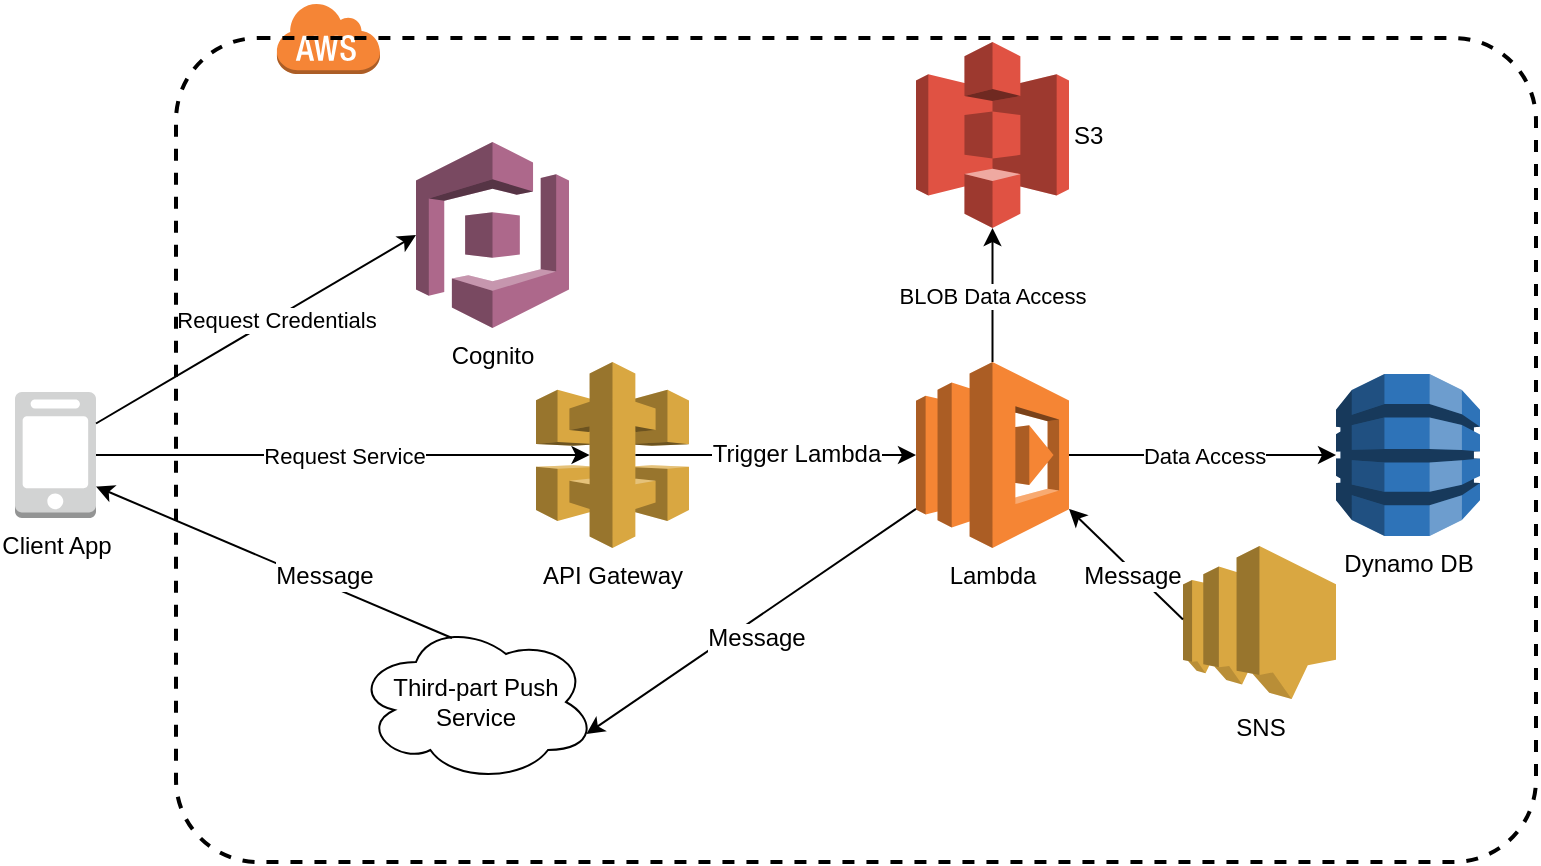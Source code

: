 <mxfile version="10.9.8" type="github"><diagram name="Page-1" id="75ae5057-2f1f-a65a-41a6-c58fb5237df7"><mxGraphModel dx="786" dy="469" grid="1" gridSize="10" guides="1" tooltips="1" connect="1" arrows="1" fold="1" page="1" pageScale="1" pageWidth="1100" pageHeight="850" background="#ffffff" math="0" shadow="0"><root><mxCell id="0"/><mxCell id="1" parent="0"/><mxCell id="8RcPRZtqM2mZ0UA2302J-1" value="Client App" style="outlineConnect=0;dashed=0;verticalLabelPosition=bottom;verticalAlign=top;align=center;html=1;shape=mxgraph.aws3.mobile_client;fillColor=#D2D3D3;gradientColor=none;" parent="1" vertex="1"><mxGeometry x="9.5" y="375" width="40.5" height="63" as="geometry"/></mxCell><mxCell id="8RcPRZtqM2mZ0UA2302J-2" value="API Gateway&lt;br&gt;&lt;br&gt;" style="outlineConnect=0;dashed=0;verticalLabelPosition=bottom;verticalAlign=top;align=center;html=1;shape=mxgraph.aws3.api_gateway;fillColor=#D9A741;gradientColor=none;" parent="1" vertex="1"><mxGeometry x="270" y="360" width="76.5" height="93" as="geometry"/></mxCell><mxCell id="8RcPRZtqM2mZ0UA2302J-3" value="Dynamo DB" style="outlineConnect=0;dashed=0;verticalLabelPosition=bottom;verticalAlign=top;align=center;html=1;shape=mxgraph.aws3.dynamo_db;fillColor=#2E73B8;gradientColor=none;" parent="1" vertex="1"><mxGeometry x="670" y="366" width="72" height="81" as="geometry"/></mxCell><mxCell id="8RcPRZtqM2mZ0UA2302J-4" value="SNS" style="outlineConnect=0;dashed=0;verticalLabelPosition=bottom;verticalAlign=top;align=center;html=1;shape=mxgraph.aws3.sns;fillColor=#D9A741;gradientColor=none;" parent="1" vertex="1"><mxGeometry x="593.5" y="452" width="76.5" height="76.5" as="geometry"/></mxCell><mxCell id="8RcPRZtqM2mZ0UA2302J-26" value="Lambda" style="outlineConnect=0;dashed=0;verticalLabelPosition=bottom;verticalAlign=top;align=center;html=1;shape=mxgraph.aws3.lambda;fillColor=#F58534;gradientColor=none;" parent="1" vertex="1"><mxGeometry x="460" y="360" width="76.5" height="93" as="geometry"/></mxCell><mxCell id="8RcPRZtqM2mZ0UA2302J-32" value="" style="outlineConnect=0;dashed=0;verticalLabelPosition=bottom;verticalAlign=top;align=center;html=1;shape=mxgraph.aws3.s3;fillColor=#E05243;gradientColor=none;" parent="1" vertex="1"><mxGeometry x="460" y="200" width="76.5" height="93" as="geometry"/></mxCell><mxCell id="8RcPRZtqM2mZ0UA2302J-34" value="S3" style="text;html=1;resizable=0;points=[];autosize=1;align=left;verticalAlign=top;spacingTop=-4;" parent="1" vertex="1"><mxGeometry x="536.5" y="236.5" width="30" height="20" as="geometry"/></mxCell><mxCell id="8RcPRZtqM2mZ0UA2302J-37" value="" style="dashed=0;html=1;shape=mxgraph.aws3.cloud;fillColor=#F58536;gradientColor=none;dashed=0;" parent="1" vertex="1"><mxGeometry x="140" y="180" width="52" height="36" as="geometry"/></mxCell><mxCell id="Glsf8TkpHgz2WGcAoV27-1" value="Third-part Push Service" style="ellipse;shape=cloud;whiteSpace=wrap;html=1;" parent="1" vertex="1"><mxGeometry x="180" y="490" width="120" height="80" as="geometry"/></mxCell><mxCell id="Glsf8TkpHgz2WGcAoV27-2" value="" style="endArrow=classic;html=1;entryX=1;entryY=0.79;entryDx=0;entryDy=0;entryPerimeter=0;exitX=0;exitY=0.48;exitDx=0;exitDy=0;exitPerimeter=0;" parent="1" source="8RcPRZtqM2mZ0UA2302J-4" target="8RcPRZtqM2mZ0UA2302J-26" edge="1"><mxGeometry width="50" height="50" relative="1" as="geometry"><mxPoint x="230" y="570" as="sourcePoint"/><mxPoint x="280" y="520" as="targetPoint"/></mxGeometry></mxCell><mxCell id="Glsf8TkpHgz2WGcAoV27-12" value="Message" style="text;html=1;resizable=0;points=[];align=center;verticalAlign=middle;labelBackgroundColor=#ffffff;" parent="Glsf8TkpHgz2WGcAoV27-2" vertex="1" connectable="0"><mxGeometry x="0.029" y="1" relative="1" as="geometry"><mxPoint x="4" y="6" as="offset"/></mxGeometry></mxCell><mxCell id="Glsf8TkpHgz2WGcAoV27-3" value="" style="endArrow=classic;html=1;entryX=1;entryY=0.75;entryDx=0;entryDy=0;entryPerimeter=0;exitX=0.4;exitY=0.1;exitDx=0;exitDy=0;exitPerimeter=0;" parent="1" source="Glsf8TkpHgz2WGcAoV27-1" target="8RcPRZtqM2mZ0UA2302J-1" edge="1"><mxGeometry width="50" height="50" relative="1" as="geometry"><mxPoint x="30" y="540" as="sourcePoint"/><mxPoint x="80" y="490" as="targetPoint"/></mxGeometry></mxCell><mxCell id="Glsf8TkpHgz2WGcAoV27-13" value="Message" style="text;html=1;resizable=0;points=[];align=center;verticalAlign=middle;labelBackgroundColor=#ffffff;" parent="Glsf8TkpHgz2WGcAoV27-3" vertex="1" connectable="0"><mxGeometry x="-0.278" relative="1" as="geometry"><mxPoint y="-4" as="offset"/></mxGeometry></mxCell><mxCell id="Glsf8TkpHgz2WGcAoV27-6" value="Request Service" style="endArrow=classic;html=1;exitX=1;exitY=0.5;exitDx=0;exitDy=0;exitPerimeter=0;entryX=0.35;entryY=0.5;entryDx=0;entryDy=0;entryPerimeter=0;" parent="1" source="8RcPRZtqM2mZ0UA2302J-1" target="8RcPRZtqM2mZ0UA2302J-2" edge="1"><mxGeometry width="50" height="50" relative="1" as="geometry"><mxPoint x="110" y="410" as="sourcePoint"/><mxPoint x="160" y="360" as="targetPoint"/></mxGeometry></mxCell><mxCell id="Glsf8TkpHgz2WGcAoV27-10" value="BLOB Data Access" style="endArrow=classic;html=1;entryX=0.5;entryY=1;entryDx=0;entryDy=0;entryPerimeter=0;exitX=0.5;exitY=0;exitDx=0;exitDy=0;exitPerimeter=0;" parent="1" source="8RcPRZtqM2mZ0UA2302J-26" target="8RcPRZtqM2mZ0UA2302J-32" edge="1"><mxGeometry width="50" height="50" relative="1" as="geometry"><mxPoint x="480" y="360" as="sourcePoint"/><mxPoint x="530" y="310" as="targetPoint"/></mxGeometry></mxCell><mxCell id="Glsf8TkpHgz2WGcAoV27-11" value="&lt;span&gt;Data Access&lt;/span&gt;" style="endArrow=classic;html=1;exitX=1;exitY=0.5;exitDx=0;exitDy=0;exitPerimeter=0;entryX=0;entryY=0.5;entryDx=0;entryDy=0;entryPerimeter=0;" parent="1" source="8RcPRZtqM2mZ0UA2302J-26" target="8RcPRZtqM2mZ0UA2302J-3" edge="1"><mxGeometry width="50" height="50" relative="1" as="geometry"><mxPoint x="590" y="450" as="sourcePoint"/><mxPoint x="640" y="400" as="targetPoint"/></mxGeometry></mxCell><mxCell id="r9qXC3XdbJekFq2p456W-1" value="Cognito" style="outlineConnect=0;dashed=0;verticalLabelPosition=bottom;verticalAlign=top;align=center;html=1;shape=mxgraph.aws3.cognito;fillColor=#AD688B;gradientColor=none;" vertex="1" parent="1"><mxGeometry x="210" y="250" width="76.5" height="93" as="geometry"/></mxCell><mxCell id="r9qXC3XdbJekFq2p456W-2" value="Request Credentials" style="endArrow=classic;html=1;exitX=1;exitY=0.25;exitDx=0;exitDy=0;exitPerimeter=0;entryX=0;entryY=0.5;entryDx=0;entryDy=0;entryPerimeter=0;" edge="1" parent="1" source="8RcPRZtqM2mZ0UA2302J-1" target="r9qXC3XdbJekFq2p456W-1"><mxGeometry x="0.115" y="-2" width="50" height="50" relative="1" as="geometry"><mxPoint x="-93" y="310" as="sourcePoint"/><mxPoint x="154" y="310" as="targetPoint"/><mxPoint y="-1" as="offset"/></mxGeometry></mxCell><mxCell id="8RcPRZtqM2mZ0UA2302J-36" value="" style="rounded=1;arcSize=10;dashed=1;strokeColor=#000000;fillColor=none;gradientColor=none;strokeWidth=2;" parent="1" vertex="1"><mxGeometry x="90" y="198" width="680" height="412" as="geometry"/></mxCell><mxCell id="r9qXC3XdbJekFq2p456W-3" value="" style="endArrow=classic;html=1;exitX=0.65;exitY=0.5;exitDx=0;exitDy=0;exitPerimeter=0;entryX=0;entryY=0.5;entryDx=0;entryDy=0;entryPerimeter=0;" edge="1" parent="1" source="8RcPRZtqM2mZ0UA2302J-2" target="8RcPRZtqM2mZ0UA2302J-26"><mxGeometry width="50" height="50" relative="1" as="geometry"><mxPoint x="320" y="407" as="sourcePoint"/><mxPoint x="460" y="407" as="targetPoint"/></mxGeometry></mxCell><mxCell id="r9qXC3XdbJekFq2p456W-4" value="Trigger Lambda" style="text;html=1;resizable=0;points=[];align=center;verticalAlign=middle;labelBackgroundColor=#ffffff;direction=south;" vertex="1" connectable="0" parent="r9qXC3XdbJekFq2p456W-3"><mxGeometry x="0.443" y="1" relative="1" as="geometry"><mxPoint x="-21" y="0.5" as="offset"/></mxGeometry></mxCell><mxCell id="r9qXC3XdbJekFq2p456W-6" value="" style="endArrow=classic;html=1;entryX=0.96;entryY=0.7;entryDx=0;entryDy=0;entryPerimeter=0;exitX=0;exitY=0.79;exitDx=0;exitDy=0;exitPerimeter=0;" edge="1" parent="1" source="8RcPRZtqM2mZ0UA2302J-26" target="Glsf8TkpHgz2WGcAoV27-1"><mxGeometry width="50" height="50" relative="1" as="geometry"><mxPoint x="380" y="582" as="sourcePoint"/><mxPoint x="403" y="458" as="targetPoint"/></mxGeometry></mxCell><mxCell id="r9qXC3XdbJekFq2p456W-7" value="Message" style="text;html=1;resizable=0;points=[];align=center;verticalAlign=middle;labelBackgroundColor=#ffffff;" vertex="1" connectable="0" parent="r9qXC3XdbJekFq2p456W-6"><mxGeometry x="0.029" y="1" relative="1" as="geometry"><mxPoint x="4" y="6" as="offset"/></mxGeometry></mxCell></root></mxGraphModel></diagram></mxfile>